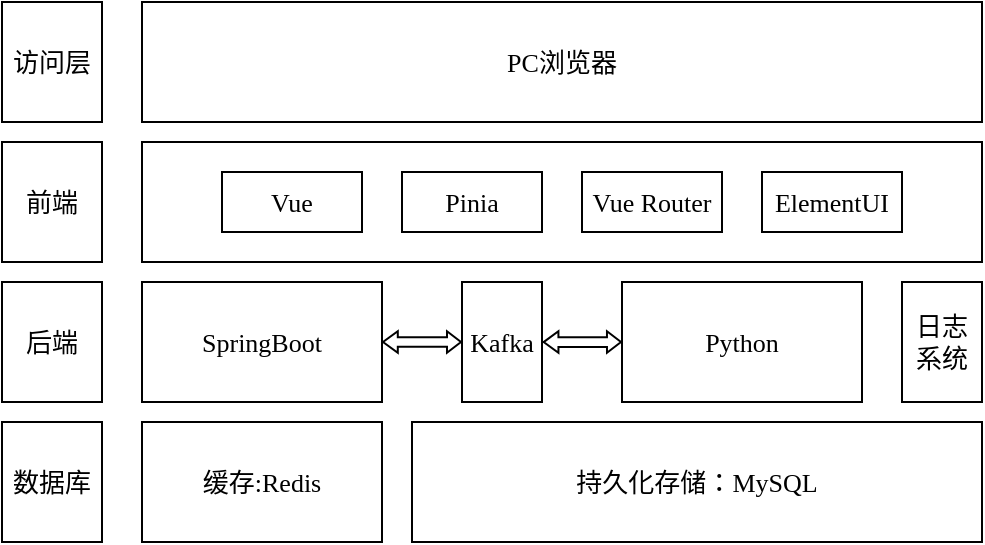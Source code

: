 <mxfile version="21.2.9" type="github">
  <diagram name="第 1 页" id="gowAeJeLTweQWPJeWf1h">
    <mxGraphModel dx="720" dy="403" grid="1" gridSize="10" guides="1" tooltips="1" connect="1" arrows="1" fold="1" page="1" pageScale="1" pageWidth="583" pageHeight="827" math="0" shadow="0">
      <root>
        <mxCell id="0" />
        <mxCell id="1" parent="0" />
        <mxCell id="Yw5uILtMvtEFI5OF6cG2-1" value="访问层" style="rounded=0;whiteSpace=wrap;html=1;fontFamily=宋体;fontSize=13;" parent="1" vertex="1">
          <mxGeometry x="50" y="30" width="50" height="60" as="geometry" />
        </mxCell>
        <mxCell id="Yw5uILtMvtEFI5OF6cG2-2" value="PC浏览器" style="rounded=0;whiteSpace=wrap;html=1;fontFamily=宋体;fontSize=13;" parent="1" vertex="1">
          <mxGeometry x="120" y="30" width="420" height="60" as="geometry" />
        </mxCell>
        <mxCell id="Yw5uILtMvtEFI5OF6cG2-3" value="前端" style="rounded=0;whiteSpace=wrap;html=1;fontFamily=宋体;fontSize=13;" parent="1" vertex="1">
          <mxGeometry x="50" y="100" width="50" height="60" as="geometry" />
        </mxCell>
        <mxCell id="Yw5uILtMvtEFI5OF6cG2-4" value="" style="rounded=0;whiteSpace=wrap;html=1;fontFamily=宋体;fontSize=13;" parent="1" vertex="1">
          <mxGeometry x="120" y="100" width="420" height="60" as="geometry" />
        </mxCell>
        <mxCell id="Yw5uILtMvtEFI5OF6cG2-5" value="Vue" style="rounded=0;whiteSpace=wrap;html=1;fontFamily=Times New Roman;fontSize=13;" parent="1" vertex="1">
          <mxGeometry x="160" y="115" width="70" height="30" as="geometry" />
        </mxCell>
        <mxCell id="Yw5uILtMvtEFI5OF6cG2-6" value="ElementUI" style="rounded=0;whiteSpace=wrap;html=1;fontFamily=Times New Roman;fontSize=13;" parent="1" vertex="1">
          <mxGeometry x="430" y="115" width="70" height="30" as="geometry" />
        </mxCell>
        <mxCell id="ZB8pXx9DZRXZiF8Oz1ir-1" value="Pinia" style="rounded=0;whiteSpace=wrap;html=1;fontFamily=Times New Roman;fontSize=13;" vertex="1" parent="1">
          <mxGeometry x="250" y="115" width="70" height="30" as="geometry" />
        </mxCell>
        <mxCell id="ZB8pXx9DZRXZiF8Oz1ir-2" value="Vue Router" style="rounded=0;whiteSpace=wrap;html=1;fontFamily=Times New Roman;fontSize=13;" vertex="1" parent="1">
          <mxGeometry x="340" y="115" width="70" height="30" as="geometry" />
        </mxCell>
        <mxCell id="ZB8pXx9DZRXZiF8Oz1ir-5" value="后端" style="rounded=0;whiteSpace=wrap;html=1;fontFamily=宋体;fontSize=13;" vertex="1" parent="1">
          <mxGeometry x="50" y="170" width="50" height="60" as="geometry" />
        </mxCell>
        <mxCell id="ZB8pXx9DZRXZiF8Oz1ir-6" value="SpringBoot" style="rounded=0;whiteSpace=wrap;html=1;fontFamily=Times New Roman;fontSize=13;" vertex="1" parent="1">
          <mxGeometry x="120" y="170" width="120" height="60" as="geometry" />
        </mxCell>
        <mxCell id="ZB8pXx9DZRXZiF8Oz1ir-7" value="Python" style="rounded=0;whiteSpace=wrap;html=1;fontFamily=Times New Roman;fontSize=13;" vertex="1" parent="1">
          <mxGeometry x="360" y="170" width="120" height="60" as="geometry" />
        </mxCell>
        <mxCell id="ZB8pXx9DZRXZiF8Oz1ir-8" value="Kafka" style="rounded=0;whiteSpace=wrap;html=1;fontFamily=Times New Roman;fontSize=13;" vertex="1" parent="1">
          <mxGeometry x="280" y="170" width="40" height="60" as="geometry" />
        </mxCell>
        <mxCell id="ZB8pXx9DZRXZiF8Oz1ir-9" value="" style="shape=flexArrow;endArrow=classic;startArrow=classic;html=1;rounded=0;exitX=1;exitY=0.5;exitDx=0;exitDy=0;entryX=0;entryY=0.5;entryDx=0;entryDy=0;startWidth=4.942;startSize=2.134;endWidth=4.942;endSize=2.004;fontFamily=宋体;fontSize=13;width=4.866;" edge="1" parent="1" source="ZB8pXx9DZRXZiF8Oz1ir-6" target="ZB8pXx9DZRXZiF8Oz1ir-8">
          <mxGeometry width="100" height="100" relative="1" as="geometry">
            <mxPoint x="190" y="370" as="sourcePoint" />
            <mxPoint x="290" y="270" as="targetPoint" />
          </mxGeometry>
        </mxCell>
        <mxCell id="ZB8pXx9DZRXZiF8Oz1ir-10" value="" style="shape=flexArrow;endArrow=classic;startArrow=classic;html=1;rounded=0;exitX=1.008;exitY=0.501;exitDx=0;exitDy=0;startWidth=4.942;startSize=2.134;endWidth=4.942;endSize=2.004;fontFamily=宋体;fontSize=13;width=4.866;exitPerimeter=0;entryX=0;entryY=0.5;entryDx=0;entryDy=0;" edge="1" parent="1" source="ZB8pXx9DZRXZiF8Oz1ir-8" target="ZB8pXx9DZRXZiF8Oz1ir-7">
          <mxGeometry width="100" height="100" relative="1" as="geometry">
            <mxPoint x="345" y="199.99" as="sourcePoint" />
            <mxPoint x="400" y="200" as="targetPoint" />
          </mxGeometry>
        </mxCell>
        <mxCell id="ZB8pXx9DZRXZiF8Oz1ir-11" value="数据库" style="rounded=0;whiteSpace=wrap;html=1;fontFamily=宋体;fontSize=13;" vertex="1" parent="1">
          <mxGeometry x="50" y="240" width="50" height="60" as="geometry" />
        </mxCell>
        <mxCell id="ZB8pXx9DZRXZiF8Oz1ir-12" value="缓存:&lt;font face=&quot;Times New Roman&quot;&gt;Redis&lt;/font&gt;" style="rounded=0;whiteSpace=wrap;html=1;fontFamily=宋体;fontSize=13;" vertex="1" parent="1">
          <mxGeometry x="120" y="240" width="120" height="60" as="geometry" />
        </mxCell>
        <mxCell id="ZB8pXx9DZRXZiF8Oz1ir-13" value="持久化存储：&lt;font face=&quot;Times New Roman&quot;&gt;MySQL&lt;/font&gt;" style="rounded=0;whiteSpace=wrap;html=1;fontFamily=宋体;fontSize=13;" vertex="1" parent="1">
          <mxGeometry x="255" y="240" width="285" height="60" as="geometry" />
        </mxCell>
        <mxCell id="ZB8pXx9DZRXZiF8Oz1ir-14" value="日志系统" style="rounded=0;whiteSpace=wrap;html=1;fontFamily=宋体;fontSize=13;" vertex="1" parent="1">
          <mxGeometry x="500" y="170" width="40" height="60" as="geometry" />
        </mxCell>
      </root>
    </mxGraphModel>
  </diagram>
</mxfile>
